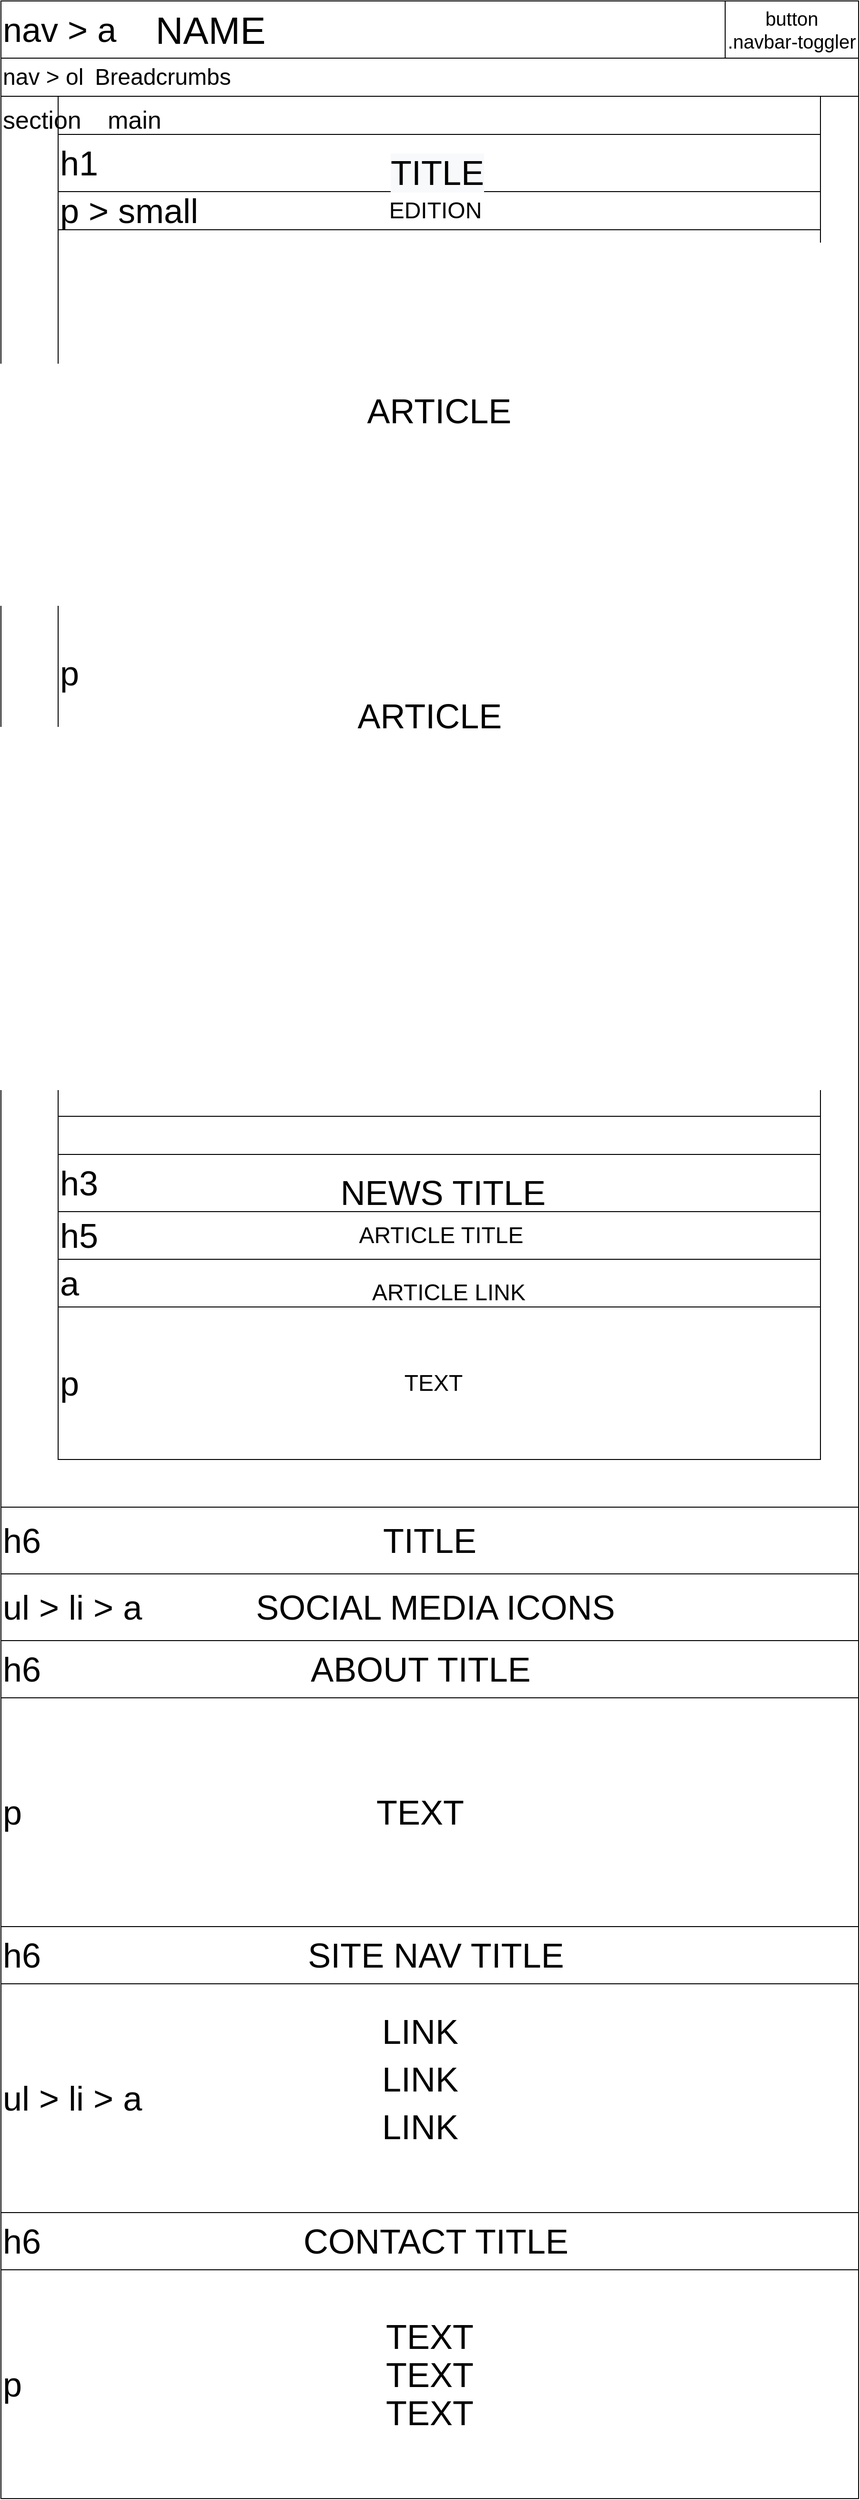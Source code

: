 <mxfile version="12.8.4"><diagram id="c8raHGvCLhAT42V55-rA" name="Page-1"><mxGraphModel grid="1" shadow="0" math="0" pageHeight="1600" pageWidth="900" pageScale="1" page="1" fold="1" arrows="1" connect="1" tooltips="1" guides="1" gridSize="10" dy="1131" dx="2031"><root><mxCell id="0"/><mxCell id="1" parent="0"/><mxCell id="y0VSKIl5YaEMBBGPHnhf-37" value="&lt;div align=&quot;left&quot;&gt;&lt;font style=&quot;font-size: 36px&quot;&gt;nav &amp;gt; a&lt;/font&gt;&lt;/div&gt;" parent="1" vertex="1" style="rounded=0;whiteSpace=wrap;html=1;align=left;"><mxGeometry as="geometry" height="60" width="900"/></mxCell><mxCell id="y0VSKIl5YaEMBBGPHnhf-38" value="&lt;div align=&quot;left&quot;&gt;&lt;font style=&quot;font-size: 24px&quot;&gt;nav &amp;gt; ol&lt;/font&gt;&lt;/div&gt;" parent="1" vertex="1" style="rounded=0;whiteSpace=wrap;html=1;align=left;"><mxGeometry as="geometry" height="40" width="900" y="60"/></mxCell><mxCell id="y0VSKIl5YaEMBBGPHnhf-39" value="&lt;font style=&quot;font-size: 20px&quot;&gt;button&lt;br&gt;.navbar-toggler&lt;/font&gt;" parent="1" vertex="1" style="rounded=0;whiteSpace=wrap;html=1;"><mxGeometry as="geometry" height="60" width="140" x="760"/></mxCell><mxCell id="y0VSKIl5YaEMBBGPHnhf-40" value="&lt;div align=&quot;left&quot; style=&quot;font-size: 36px&quot;&gt;h6&lt;/div&gt;" parent="1" vertex="1" style="rounded=0;whiteSpace=wrap;html=1;align=left;"><mxGeometry as="geometry" height="70" width="900" y="1580"/></mxCell><mxCell id="y0VSKIl5YaEMBBGPHnhf-41" value="&lt;div align=&quot;left&quot; style=&quot;font-size: 36px&quot;&gt;&lt;font style=&quot;font-size: 36px&quot;&gt;ul &amp;gt; li &amp;gt; a&lt;/font&gt;&lt;br&gt;&lt;/div&gt;" parent="1" vertex="1" style="rounded=0;whiteSpace=wrap;html=1;align=left;"><mxGeometry as="geometry" height="70" width="900" y="1650"/></mxCell><mxCell id="y0VSKIl5YaEMBBGPHnhf-42" value="&lt;font style=&quot;font-size: 36px&quot;&gt;TITLE&lt;/font&gt;" parent="1" vertex="1" style="text;html=1;strokeColor=none;fillColor=none;align=center;verticalAlign=middle;whiteSpace=wrap;rounded=0;"><mxGeometry as="geometry" height="20" width="130" y="1605" x="385"/></mxCell><mxCell id="y0VSKIl5YaEMBBGPHnhf-43" value="&lt;font style=&quot;font-size: 36px&quot;&gt;SOCIAL MEDIA ICONS&lt;/font&gt;" parent="1" vertex="1" style="text;html=1;strokeColor=none;fillColor=none;align=center;verticalAlign=middle;whiteSpace=wrap;rounded=0;"><mxGeometry as="geometry" height="20" width="388" y="1675" x="262"/></mxCell><mxCell id="y0VSKIl5YaEMBBGPHnhf-44" value="&lt;font style=&quot;font-size: 40px&quot;&gt;NAME&lt;/font&gt;" parent="1" vertex="1" style="text;html=1;strokeColor=none;fillColor=none;align=center;verticalAlign=middle;whiteSpace=wrap;rounded=0;"><mxGeometry as="geometry" height="20" width="160" y="20" x="140"/></mxCell><mxCell id="y0VSKIl5YaEMBBGPHnhf-45" value="&lt;font style=&quot;font-size: 24px&quot;&gt;Breadcrumbs&lt;/font&gt;" parent="1" vertex="1" style="text;html=1;strokeColor=none;fillColor=none;align=center;verticalAlign=middle;whiteSpace=wrap;rounded=0;"><mxGeometry as="geometry" height="20" width="100" y="70" x="120"/></mxCell><mxCell id="y0VSKIl5YaEMBBGPHnhf-46" value="&lt;div align=&quot;left&quot;&gt;&lt;font style=&quot;font-size: 36px&quot;&gt;h6&lt;/font&gt;&lt;/div&gt;" parent="1" vertex="1" style="rounded=0;whiteSpace=wrap;html=1;align=left;"><mxGeometry as="geometry" height="60" width="900" y="1720"/></mxCell><mxCell id="y0VSKIl5YaEMBBGPHnhf-47" value="&lt;font style=&quot;font-size: 36px&quot;&gt;ABOUT TITLE&lt;/font&gt;" parent="1" vertex="1" style="text;html=1;strokeColor=none;fillColor=none;align=center;verticalAlign=middle;whiteSpace=wrap;rounded=0;"><mxGeometry as="geometry" height="20" width="245" y="1740" x="317.5"/></mxCell><mxCell id="y0VSKIl5YaEMBBGPHnhf-48" value="&lt;div align=&quot;left&quot;&gt;&lt;font style=&quot;font-size: 36px&quot;&gt;p&lt;/font&gt;&lt;/div&gt;" parent="1" vertex="1" style="rounded=0;whiteSpace=wrap;html=1;align=left;"><mxGeometry as="geometry" height="240" width="900" y="1780"/></mxCell><mxCell id="y0VSKIl5YaEMBBGPHnhf-49" value="&lt;font style=&quot;font-size: 36px&quot;&gt;TEXT&lt;/font&gt;" parent="1" vertex="1" style="text;html=1;strokeColor=none;fillColor=none;align=center;verticalAlign=middle;whiteSpace=wrap;rounded=0;"><mxGeometry as="geometry" height="20" width="130" y="1890" x="375"/></mxCell><mxCell id="y0VSKIl5YaEMBBGPHnhf-50" value="&lt;div align=&quot;left&quot;&gt;&lt;font style=&quot;font-size: 36px&quot;&gt;h6&lt;/font&gt;&lt;/div&gt;" parent="1" vertex="1" style="rounded=0;whiteSpace=wrap;html=1;align=left;"><mxGeometry as="geometry" height="60" width="900" y="2020"/></mxCell><mxCell id="y0VSKIl5YaEMBBGPHnhf-51" value="&lt;font style=&quot;font-size: 36px&quot;&gt;SITE NAV TITLE&lt;/font&gt;" parent="1" vertex="1" style="text;html=1;strokeColor=none;fillColor=none;align=center;verticalAlign=middle;whiteSpace=wrap;rounded=0;"><mxGeometry as="geometry" height="20" width="305" y="2040" x="303.5"/></mxCell><mxCell id="y0VSKIl5YaEMBBGPHnhf-52" value="&lt;div align=&quot;left&quot;&gt;&lt;font style=&quot;font-size: 36px&quot;&gt;ul &amp;gt; li &amp;gt; a&lt;/font&gt;&lt;/div&gt;" parent="1" vertex="1" style="rounded=0;whiteSpace=wrap;html=1;align=left;"><mxGeometry as="geometry" height="240" width="900" y="2080"/></mxCell><mxCell id="y0VSKIl5YaEMBBGPHnhf-53" value="&lt;font style=&quot;font-size: 36px&quot;&gt;LINK&lt;/font&gt;" parent="1" vertex="1" style="text;html=1;strokeColor=none;fillColor=none;align=center;verticalAlign=middle;whiteSpace=wrap;rounded=0;"><mxGeometry as="geometry" height="20" width="130" y="2120" x="375"/></mxCell><mxCell id="y0VSKIl5YaEMBBGPHnhf-54" value="&lt;font style=&quot;font-size: 36px&quot;&gt;LINK&lt;/font&gt;" parent="1" vertex="1" style="text;html=1;strokeColor=none;fillColor=none;align=center;verticalAlign=middle;whiteSpace=wrap;rounded=0;"><mxGeometry as="geometry" height="20" width="130" y="2170" x="375"/></mxCell><mxCell id="y0VSKIl5YaEMBBGPHnhf-55" value="&lt;font style=&quot;font-size: 36px&quot;&gt;LINK&lt;/font&gt;" parent="1" vertex="1" style="text;html=1;strokeColor=none;fillColor=none;align=center;verticalAlign=middle;whiteSpace=wrap;rounded=0;"><mxGeometry as="geometry" height="20" width="130" y="2220" x="375"/></mxCell><mxCell id="y0VSKIl5YaEMBBGPHnhf-56" value="&lt;div align=&quot;left&quot;&gt;&lt;font style=&quot;font-size: 36px&quot;&gt;h6&lt;/font&gt;&lt;/div&gt;" parent="1" vertex="1" style="rounded=0;whiteSpace=wrap;html=1;align=left;"><mxGeometry as="geometry" height="60" width="900" y="2320"/></mxCell><mxCell id="y0VSKIl5YaEMBBGPHnhf-57" value="&lt;font style=&quot;font-size: 36px&quot;&gt;CONTACT TITLE&lt;/font&gt;" parent="1" vertex="1" style="text;html=1;strokeColor=none;fillColor=none;align=center;verticalAlign=middle;whiteSpace=wrap;rounded=0;"><mxGeometry as="geometry" height="20" width="305" y="2340" x="303.5"/></mxCell><mxCell id="y0VSKIl5YaEMBBGPHnhf-58" value="&lt;div align=&quot;left&quot;&gt;&lt;font style=&quot;font-size: 36px&quot;&gt;p&lt;/font&gt;&lt;/div&gt;" parent="1" vertex="1" style="rounded=0;whiteSpace=wrap;html=1;align=left;"><mxGeometry as="geometry" height="240" width="900" y="2380"/></mxCell><mxCell id="y0VSKIl5YaEMBBGPHnhf-59" value="&lt;font style=&quot;font-size: 36px&quot;&gt;TEXT&lt;/font&gt;" parent="1" vertex="1" style="text;html=1;strokeColor=none;fillColor=none;align=center;verticalAlign=middle;whiteSpace=wrap;rounded=0;"><mxGeometry as="geometry" height="20" width="130" y="2480" x="385"/></mxCell><mxCell id="y0VSKIl5YaEMBBGPHnhf-60" value="&lt;font style=&quot;font-size: 36px&quot;&gt;TEXT&lt;/font&gt;" parent="1" vertex="1" style="text;html=1;strokeColor=none;fillColor=none;align=center;verticalAlign=middle;whiteSpace=wrap;rounded=0;"><mxGeometry as="geometry" height="20" width="130" y="2520" x="385"/></mxCell><mxCell id="y0VSKIl5YaEMBBGPHnhf-61" value="&lt;font style=&quot;font-size: 36px&quot;&gt;TEXT&lt;/font&gt;" parent="1" vertex="1" style="text;html=1;strokeColor=none;fillColor=none;align=center;verticalAlign=middle;whiteSpace=wrap;rounded=0;"><mxGeometry as="geometry" height="20" width="130" y="2440" x="385"/></mxCell><mxCell id="y0VSKIl5YaEMBBGPHnhf-62" value="" parent="1" vertex="1" style="rounded=0;whiteSpace=wrap;html=1;"><mxGeometry as="geometry" height="1480" width="900" y="100"/></mxCell><mxCell id="y0VSKIl5YaEMBBGPHnhf-63" value="" parent="1" vertex="1" style="rounded=0;whiteSpace=wrap;html=1;"><mxGeometry as="geometry" height="1430" width="800" y="100" x="60"/></mxCell><mxCell id="y0VSKIl5YaEMBBGPHnhf-64" value="&lt;div align=&quot;left&quot; style=&quot;font-size: 26px&quot;&gt;&lt;font style=&quot;font-size: 26px&quot;&gt;section&lt;/font&gt;&lt;/div&gt;" parent="1" vertex="1" style="text;html=1;strokeColor=none;fillColor=none;align=left;verticalAlign=middle;whiteSpace=wrap;rounded=0;"><mxGeometry as="geometry" height="50" width="120" y="100"/></mxCell><mxCell id="y0VSKIl5YaEMBBGPHnhf-65" value="&lt;div align=&quot;left&quot; style=&quot;font-size: 26px&quot;&gt;&lt;font style=&quot;font-size: 26px&quot;&gt;main&lt;/font&gt;&lt;/div&gt;" parent="1" vertex="1" style="text;html=1;strokeColor=none;fillColor=none;align=left;verticalAlign=middle;whiteSpace=wrap;rounded=0;"><mxGeometry as="geometry" height="50" width="120" y="100" x="110"/></mxCell><mxCell id="y0VSKIl5YaEMBBGPHnhf-66" value="&lt;div align=&quot;left&quot;&gt;&lt;font style=&quot;font-size: 36px&quot;&gt;h1&lt;/font&gt;&lt;/div&gt;" parent="1" vertex="1" style="rounded=0;whiteSpace=wrap;html=1;align=left;"><mxGeometry as="geometry" height="60" width="800" y="140" x="60"/></mxCell><mxCell id="y0VSKIl5YaEMBBGPHnhf-67" value="&lt;div align=&quot;left&quot;&gt;&lt;font style=&quot;font-size: 36px&quot;&gt;p &amp;gt; small&lt;/font&gt;&lt;/div&gt;" parent="1" vertex="1" style="rounded=0;whiteSpace=wrap;html=1;align=left;"><mxGeometry as="geometry" height="40" width="800" y="200" x="60"/></mxCell><mxCell id="y0VSKIl5YaEMBBGPHnhf-68" value="&lt;div align=&quot;left&quot;&gt;&lt;font style=&quot;font-size: 36px&quot;&gt;p&lt;/font&gt;&lt;/div&gt;" parent="1" vertex="1" style="rounded=0;whiteSpace=wrap;html=1;align=left;"><mxGeometry as="geometry" height="930" width="800" y="240" x="60"/></mxCell><mxCell id="y0VSKIl5YaEMBBGPHnhf-69" value="&lt;font style=&quot;font-size: 36px&quot;&gt;ARTICLE&lt;/font&gt;" parent="1" vertex="1" style="text;html=1;strokeColor=none;fillColor=none;align=center;verticalAlign=middle;whiteSpace=wrap;rounded=0;"><mxGeometry as="geometry" height="20" width="260" y="420" x="330"/></mxCell><mxCell id="y0VSKIl5YaEMBBGPHnhf-70" value="&lt;font style=&quot;font-size: 36px&quot;&gt;ARTICLE&lt;/font&gt;" parent="1" vertex="1" style="text;html=1;strokeColor=none;fillColor=none;align=center;verticalAlign=middle;whiteSpace=wrap;rounded=0;"><mxGeometry as="geometry" height="20" width="260" y="740" x="320"/></mxCell><mxCell id="y0VSKIl5YaEMBBGPHnhf-71" value="&lt;font style=&quot;font-size: 24px&quot;&gt;EDITION&lt;/font&gt;" parent="1" vertex="1" style="text;html=1;strokeColor=none;fillColor=none;align=center;verticalAlign=middle;whiteSpace=wrap;rounded=0;"><mxGeometry as="geometry" height="20" width="260" y="210" x="326"/></mxCell><mxCell id="y0VSKIl5YaEMBBGPHnhf-72" value="&lt;font style=&quot;font-size: 36px&quot;&gt;&lt;span style=&quot;display: inline ; float: none ; background-color: rgb(248 , 249 , 250) ; color: rgb(0 , 0 , 0) ; font-family: &amp;#34;helvetica&amp;#34; ; font-size: 36px ; font-style: normal ; font-variant: normal ; font-weight: 400 ; letter-spacing: normal ; text-align: center ; text-decoration: none ; text-indent: 0px ; text-transform: none ; white-space: normal ; word-spacing: 0px&quot;&gt;TITLE&lt;/span&gt;&lt;/font&gt;&lt;b&gt;&lt;/b&gt;&lt;i&gt;&lt;/i&gt;&lt;u&gt;&lt;/u&gt;&lt;sub&gt;&lt;/sub&gt;&lt;sup&gt;&lt;/sup&gt;&lt;strike&gt;&lt;/strike&gt;" parent="1" vertex="1" style="text;html=1;strokeColor=none;fillColor=none;align=center;verticalAlign=middle;whiteSpace=wrap;rounded=0;"><mxGeometry as="geometry" height="20" width="260" y="170" x="327.5"/></mxCell><mxCell id="y0VSKIl5YaEMBBGPHnhf-73" value="&lt;div align=&quot;left&quot;&gt;&lt;font style=&quot;font-size: 36px&quot;&gt;h3&lt;/font&gt;&lt;/div&gt;" parent="1" vertex="1" style="rounded=0;whiteSpace=wrap;html=1;align=left;"><mxGeometry as="geometry" height="60" width="800" y="1210" x="60"/></mxCell><mxCell id="y0VSKIl5YaEMBBGPHnhf-74" value="&lt;div align=&quot;left&quot;&gt;&lt;font style=&quot;font-size: 36px&quot;&gt;h5&lt;/font&gt;&lt;/div&gt;" parent="1" vertex="1" style="rounded=0;whiteSpace=wrap;html=1;align=left;"><mxGeometry as="geometry" height="50" width="800" y="1270" x="60"/></mxCell><mxCell id="y0VSKIl5YaEMBBGPHnhf-76" value="&lt;div align=&quot;left&quot;&gt;&lt;font style=&quot;font-size: 36px&quot;&gt;a&lt;/font&gt;&lt;/div&gt;" parent="1" vertex="1" style="rounded=0;whiteSpace=wrap;html=1;align=left;"><mxGeometry as="geometry" height="50" width="800" y="1320" x="60"/></mxCell><mxCell id="y0VSKIl5YaEMBBGPHnhf-77" value="&lt;div align=&quot;left&quot;&gt;&lt;font style=&quot;font-size: 36px&quot;&gt;p&lt;/font&gt;&lt;/div&gt;" parent="1" vertex="1" style="rounded=0;whiteSpace=wrap;html=1;align=left;"><mxGeometry as="geometry" height="160" width="800" y="1370" x="60"/></mxCell><mxCell id="y0VSKIl5YaEMBBGPHnhf-81" value="&lt;font style=&quot;font-size: 24px&quot;&gt;ARTICLE TITLE&lt;/font&gt;" parent="1" vertex="1" style="text;html=1;strokeColor=none;fillColor=none;align=center;verticalAlign=middle;whiteSpace=wrap;rounded=0;"><mxGeometry as="geometry" height="20" width="220" y="1285" x="351.5"/></mxCell><mxCell id="y0VSKIl5YaEMBBGPHnhf-82" value="&lt;font style=&quot;font-size: 36px&quot;&gt;NEWS&lt;span style=&quot;display: inline ; float: none ; background-color: rgb(248 , 249 , 250) ; color: transparent ; font-family: monospace ; font-size: 0px ; font-style: normal ; font-variant: normal ; font-weight: 400 ; letter-spacing: normal ; text-align: left ; text-decoration: none ; text-indent: 0px ; text-transform: none ; white-space: nowrap ; word-break: break-all ; word-spacing: 0px&quot;&gt;%3CmxGraphModel%3E%3Croot%3E%3CmxCell%20id%3D%220%22%2F%3E%3CmxCell%20id%3D%221%22%20parent%3D%220%22%2F%3E%3CmxCell%20id%3D%222%22%20value%3D%22%26lt%3Bfont%20style%3D%26quot%3Bfont-size%3A%2036px%26quot%3B%26gt%3BTITLE%26lt%3B%2Ffont%26gt%3B%22%20parent%3D%221%22%20vertex%3D%221%22%20style%3D%22text%3Bhtml%3D1%3BstrokeColor%3Dnone%3BfillColor%3Dnone%3Balign%3Dcenter%3BverticalAlign%3Dmiddle%3BwhiteSpace%3Dwrap%3Brounded%3D0%3B%22%3E%3CmxGeometry%20as%3D%22geometry%22%20height%3D%2220%22%20width%3D%22130%22%20y%3D%221605%22%20x%3D%22385%22%2F%3E%3C%2FmxCell%3E%3C%2Froot%3E%3C%2FmxGraphModel%3E&lt;/span&gt; TITLE&lt;/font&gt;" parent="1" vertex="1" style="text;html=1;strokeColor=none;fillColor=none;align=center;verticalAlign=middle;whiteSpace=wrap;rounded=0;"><mxGeometry as="geometry" height="20" width="220" y="1240" x="354"/></mxCell><mxCell id="y0VSKIl5YaEMBBGPHnhf-83" value="&lt;font style=&quot;font-size: 24px&quot;&gt;TEXT&lt;/font&gt;" parent="1" vertex="1" style="text;html=1;strokeColor=none;fillColor=none;align=center;verticalAlign=middle;whiteSpace=wrap;rounded=0;"><mxGeometry as="geometry" height="20" width="220" y="1440" x="344"/></mxCell><mxCell id="y0VSKIl5YaEMBBGPHnhf-84" value="&lt;font style=&quot;font-size: 24px&quot;&gt;ARTICLE LINK&lt;/font&gt;" parent="1" vertex="1" style="text;html=1;strokeColor=none;fillColor=none;align=center;verticalAlign=middle;whiteSpace=wrap;rounded=0;"><mxGeometry as="geometry" height="20" width="220" y="1345" x="360"/></mxCell></root></mxGraphModel></diagram></mxfile>